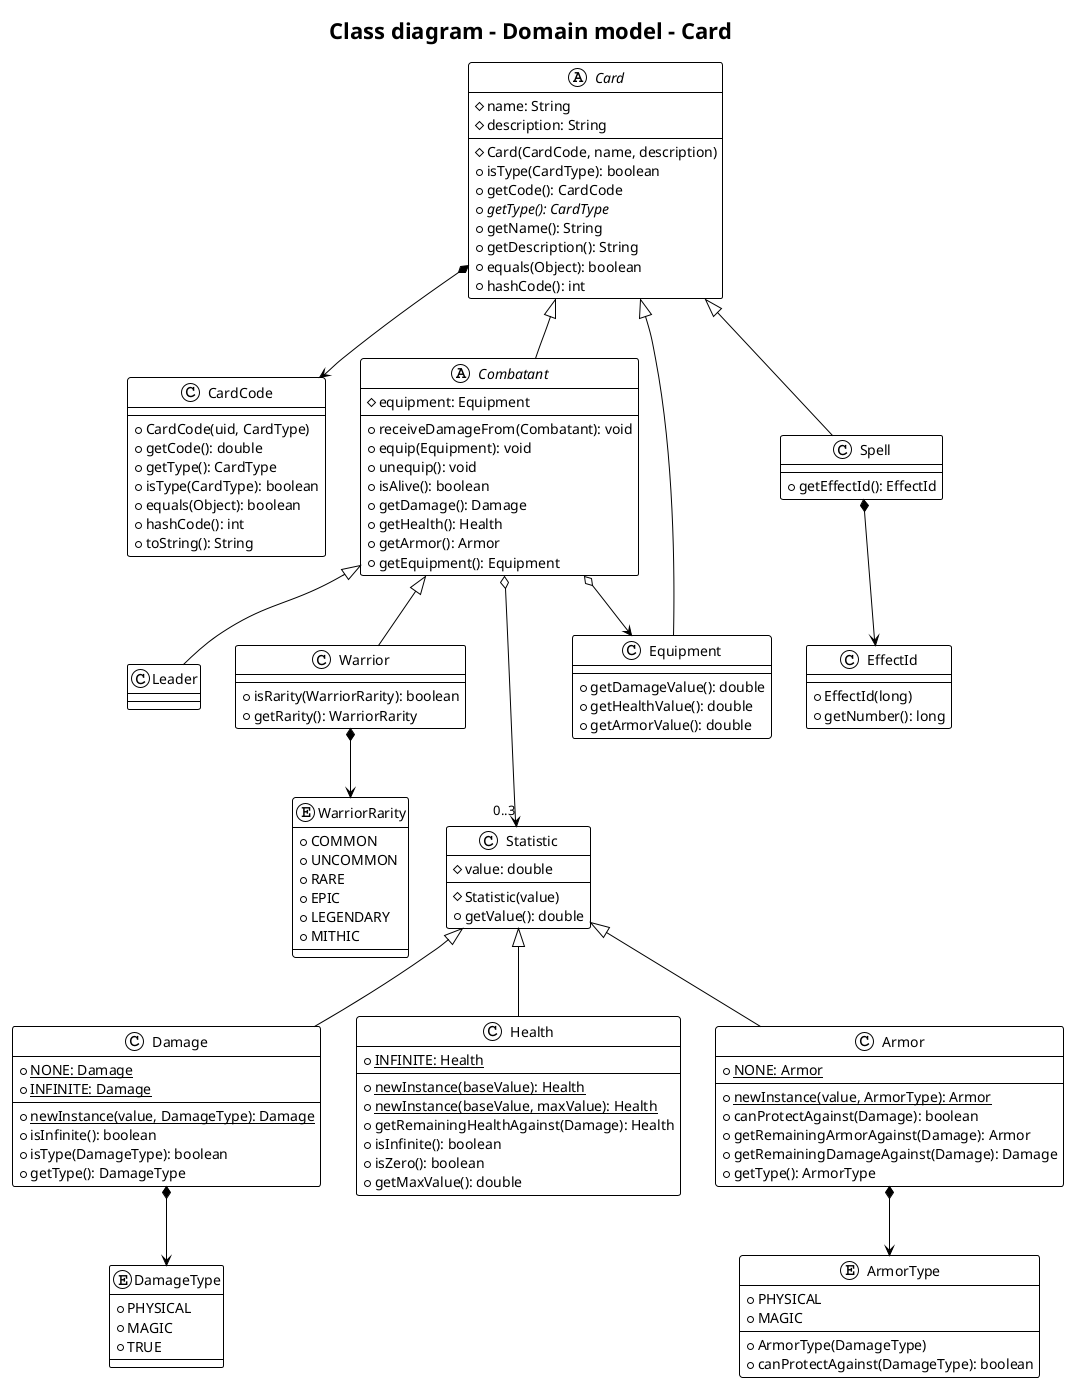 @startuml
title "Class diagram - Domain model - Card"
!theme plain

abstract class Card {
 #name: String
 #description: String
 #Card(CardCode, name, description)
 +isType(CardType): boolean
 +getCode(): CardCode
 +{abstract} getType(): CardType
 +getName(): String
 +getDescription(): String
 +equals(Object): boolean
 +hashCode(): int
}

class CardCode {
 +CardCode(uid, CardType)
 +getCode(): double
 +getType(): CardType
 +isType(CardType): boolean
 +equals(Object): boolean
 +hashCode(): int
 +toString(): String
}

abstract class Combatant extends Card {
 #equipment: Equipment
 +receiveDamageFrom(Combatant): void
 +equip(Equipment): void
 +unequip(): void
 +isAlive(): boolean
 +getDamage(): Damage
 +getHealth(): Health
 +getArmor(): Armor
 +getEquipment(): Equipment
}

class Leader extends Combatant {}
class Warrior extends Combatant {
 +isRarity(WarriorRarity): boolean
 +getRarity(): WarriorRarity
}

enum WarriorRarity {
 +COMMON
 +UNCOMMON
 +RARE
 +EPIC
 +LEGENDARY
 +MITHIC
}

class Equipment extends Card {
 +getDamageValue(): double
 +getHealthValue(): double
 +getArmorValue(): double
}

class Spell extends Card {
 +getEffectId(): EffectId
}

class EffectId {
 +EffectId(long)
 +getNumber(): long
}

class Statistic {
 #value: double
 #Statistic(value)
 +getValue(): double
}

class Damage extends Statistic {
 +{static} NONE: Damage
 +{static} INFINITE: Damage
 +{static} newInstance(value, DamageType): Damage
 +isInfinite(): boolean
 +isType(DamageType): boolean
 +getType(): DamageType
}

class Health extends Statistic {
 +{static} INFINITE: Health
 +{static} newInstance(baseValue): Health
 +{static} newInstance(baseValue, maxValue): Health
 +getRemainingHealthAgainst(Damage): Health
 +isInfinite(): boolean
 +isZero(): boolean
 +getMaxValue(): double 
}

class Armor extends Statistic {
 +{static} NONE: Armor
 +{static} newInstance(value, ArmorType): Armor
 +canProtectAgainst(Damage): boolean
 +getRemainingArmorAgainst(Damage): Armor
 +getRemainingDamageAgainst(Damage): Damage
 +getType(): ArmorType
}

enum DamageType {
 +PHYSICAL
 +MAGIC
 +TRUE
}

enum ArmorType {
 +PHYSICAL
 +MAGIC
 +ArmorType(DamageType)
 +canProtectAgainst(DamageType): boolean
}

Card *--> CardCode
Combatant o--> Equipment
Combatant o---> "0..3" Statistic
Warrior *--> WarriorRarity
Spell *--> EffectId

Damage *--> DamageType
Armor *--> ArmorType

@enduml